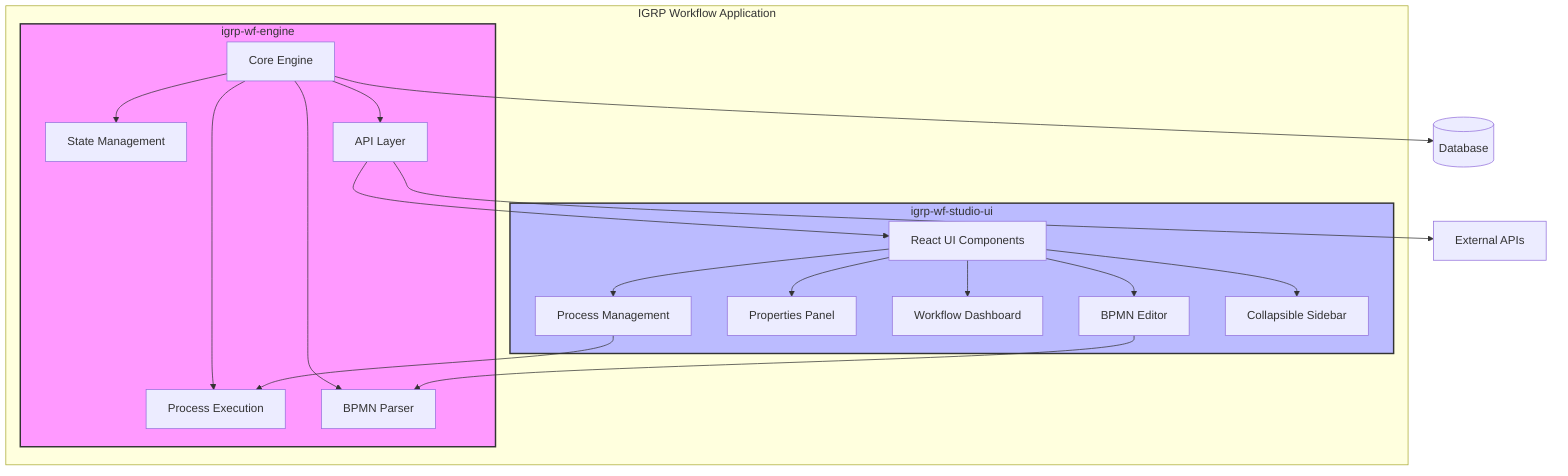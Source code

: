 graph TB
    subgraph "IGRP Workflow Application"
        subgraph "igrp-wf-engine"
            E1[Core Engine]
            E2[Process Execution]
            E3[BPMN Parser]
            E4[State Management]
            E5[API Layer]
        end
        
        subgraph "igrp-wf-studio-ui"
            UI1[React UI Components]
            UI2[BPMN Editor]
            UI3[Properties Panel]
            UI4[Workflow Dashboard]
            UI5[Process Management]
            UI6[Collapsible Sidebar]
        end
        
        %% Connections between engine components
        E1 --> E2
        E1 --> E3
        E1 --> E4
        E1 --> E5
        
        %% Connections between UI components
        UI1 --> UI2
        UI1 --> UI3
        UI1 --> UI4
        UI1 --> UI5
        UI1 --> UI6
        
        %% Connections between packages
        E5 --> UI1
        UI2 --> E3
        UI5 --> E2
    end
    
    %% External systems
    DB[(Database)]
    API[External APIs]
    
    %% Connections to external systems
    E1 --> DB
    E5 --> API
    
    style igrp-wf-engine fill:#f9f,stroke:#333,stroke-width:2px
    style igrp-wf-studio-ui fill:#bbf,stroke:#333,stroke-width:2px